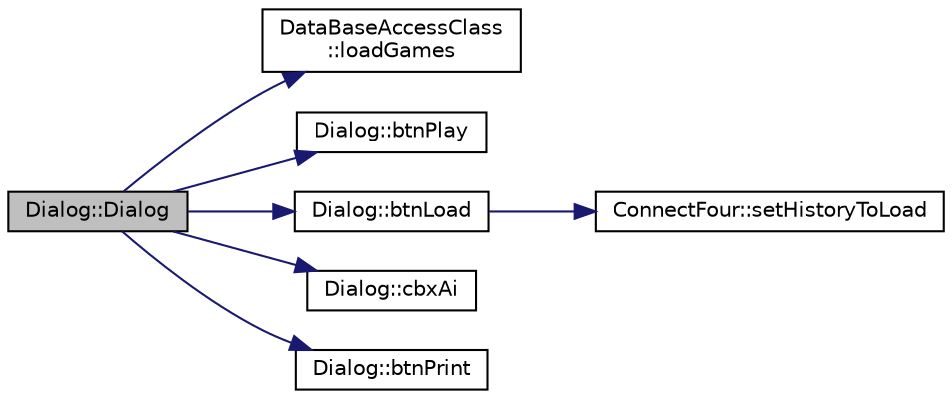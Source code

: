 digraph "Dialog::Dialog"
{
  edge [fontname="Helvetica",fontsize="10",labelfontname="Helvetica",labelfontsize="10"];
  node [fontname="Helvetica",fontsize="10",shape=record];
  rankdir="LR";
  Node1 [label="Dialog::Dialog",height=0.2,width=0.4,color="black", fillcolor="grey75", style="filled" fontcolor="black"];
  Node1 -> Node2 [color="midnightblue",fontsize="10",style="solid",fontname="Helvetica"];
  Node2 [label="DataBaseAccessClass\l::loadGames",height=0.2,width=0.4,color="black", fillcolor="white", style="filled",URL="$class_data_base_access_class.html#a7b1d1dc517185da0160b0686963440cb",tooltip="Lädt die Datensätze der Spiele in ein TableView "];
  Node1 -> Node3 [color="midnightblue",fontsize="10",style="solid",fontname="Helvetica"];
  Node3 [label="Dialog::btnPlay",height=0.2,width=0.4,color="black", fillcolor="white", style="filled",URL="$class_dialog.html#a457f4804c42085dbb16bfb31c706a40f",tooltip="Beginnt das Spiel, ohne zu laden. "];
  Node1 -> Node4 [color="midnightblue",fontsize="10",style="solid",fontname="Helvetica"];
  Node4 [label="Dialog::btnLoad",height=0.2,width=0.4,color="black", fillcolor="white", style="filled",URL="$class_dialog.html#a419f7ab4d550b95154425e0cbe350cb5",tooltip="Slot für das Laden von Spieldaten "];
  Node4 -> Node5 [color="midnightblue",fontsize="10",style="solid",fontname="Helvetica"];
  Node5 [label="ConnectFour::setHistoryToLoad",height=0.2,width=0.4,color="black", fillcolor="white", style="filled",URL="$class_connect_four.html#ab31edf162a4035383b8034f2c65d65b5",tooltip="Bereitet das Laden eines Spielverlaufs vor. "];
  Node1 -> Node6 [color="midnightblue",fontsize="10",style="solid",fontname="Helvetica"];
  Node6 [label="Dialog::cbxAi",height=0.2,width=0.4,color="black", fillcolor="white", style="filled",URL="$class_dialog.html#a75d078be0df9c62228d85ea8c5dabd5c",tooltip="Slot für die Auswahl einer KI-Stufe "];
  Node1 -> Node7 [color="midnightblue",fontsize="10",style="solid",fontname="Helvetica"];
  Node7 [label="Dialog::btnPrint",height=0.2,width=0.4,color="black", fillcolor="white", style="filled",URL="$class_dialog.html#a3c381c2667b6b17af6010a581995c593",tooltip="Slot für das Drucken der Highscores "];
}

